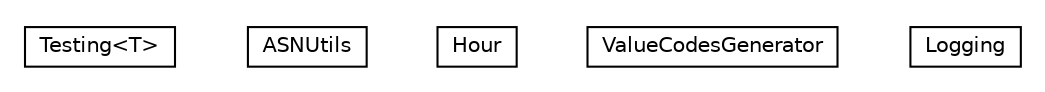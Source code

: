#!/usr/local/bin/dot
#
# Class diagram 
# Generated by UMLGraph version R5_6-24-gf6e263 (http://www.umlgraph.org/)
#

digraph G {
	edge [fontname="Helvetica",fontsize=10,labelfontname="Helvetica",labelfontsize=10];
	node [fontname="Helvetica",fontsize=10,shape=plaintext];
	nodesep=0.25;
	ranksep=0.5;
	// org.universAAL.lddi.lib.ieeex73std.utils.Testing<T>
	c13621 [label=<<table title="org.universAAL.lddi.lib.ieeex73std.utils.Testing" border="0" cellborder="1" cellspacing="0" cellpadding="2" port="p" href="./Testing.html">
		<tr><td><table border="0" cellspacing="0" cellpadding="1">
<tr><td align="center" balign="center"> Testing&lt;T&gt; </td></tr>
		</table></td></tr>
		</table>>, URL="./Testing.html", fontname="Helvetica", fontcolor="black", fontsize=10.0];
	// org.universAAL.lddi.lib.ieeex73std.utils.ASNUtils
	c13622 [label=<<table title="org.universAAL.lddi.lib.ieeex73std.utils.ASNUtils" border="0" cellborder="1" cellspacing="0" cellpadding="2" port="p" href="./ASNUtils.html">
		<tr><td><table border="0" cellspacing="0" cellpadding="1">
<tr><td align="center" balign="center"> ASNUtils </td></tr>
		</table></td></tr>
		</table>>, URL="./ASNUtils.html", fontname="Helvetica", fontcolor="black", fontsize=10.0];
	// org.universAAL.lddi.lib.ieeex73std.utils.Hour
	c13623 [label=<<table title="org.universAAL.lddi.lib.ieeex73std.utils.Hour" border="0" cellborder="1" cellspacing="0" cellpadding="2" port="p" href="./Hour.html">
		<tr><td><table border="0" cellspacing="0" cellpadding="1">
<tr><td align="center" balign="center"> Hour </td></tr>
		</table></td></tr>
		</table>>, URL="./Hour.html", fontname="Helvetica", fontcolor="black", fontsize=10.0];
	// org.universAAL.lddi.lib.ieeex73std.utils.ValueCodesGenerator
	c13624 [label=<<table title="org.universAAL.lddi.lib.ieeex73std.utils.ValueCodesGenerator" border="0" cellborder="1" cellspacing="0" cellpadding="2" port="p" href="./ValueCodesGenerator.html">
		<tr><td><table border="0" cellspacing="0" cellpadding="1">
<tr><td align="center" balign="center"> ValueCodesGenerator </td></tr>
		</table></td></tr>
		</table>>, URL="./ValueCodesGenerator.html", fontname="Helvetica", fontcolor="black", fontsize=10.0];
	// org.universAAL.lddi.lib.ieeex73std.utils.Logging
	c13625 [label=<<table title="org.universAAL.lddi.lib.ieeex73std.utils.Logging" border="0" cellborder="1" cellspacing="0" cellpadding="2" port="p" href="./Logging.html">
		<tr><td><table border="0" cellspacing="0" cellpadding="1">
<tr><td align="center" balign="center"> Logging </td></tr>
		</table></td></tr>
		</table>>, URL="./Logging.html", fontname="Helvetica", fontcolor="black", fontsize=10.0];
}

